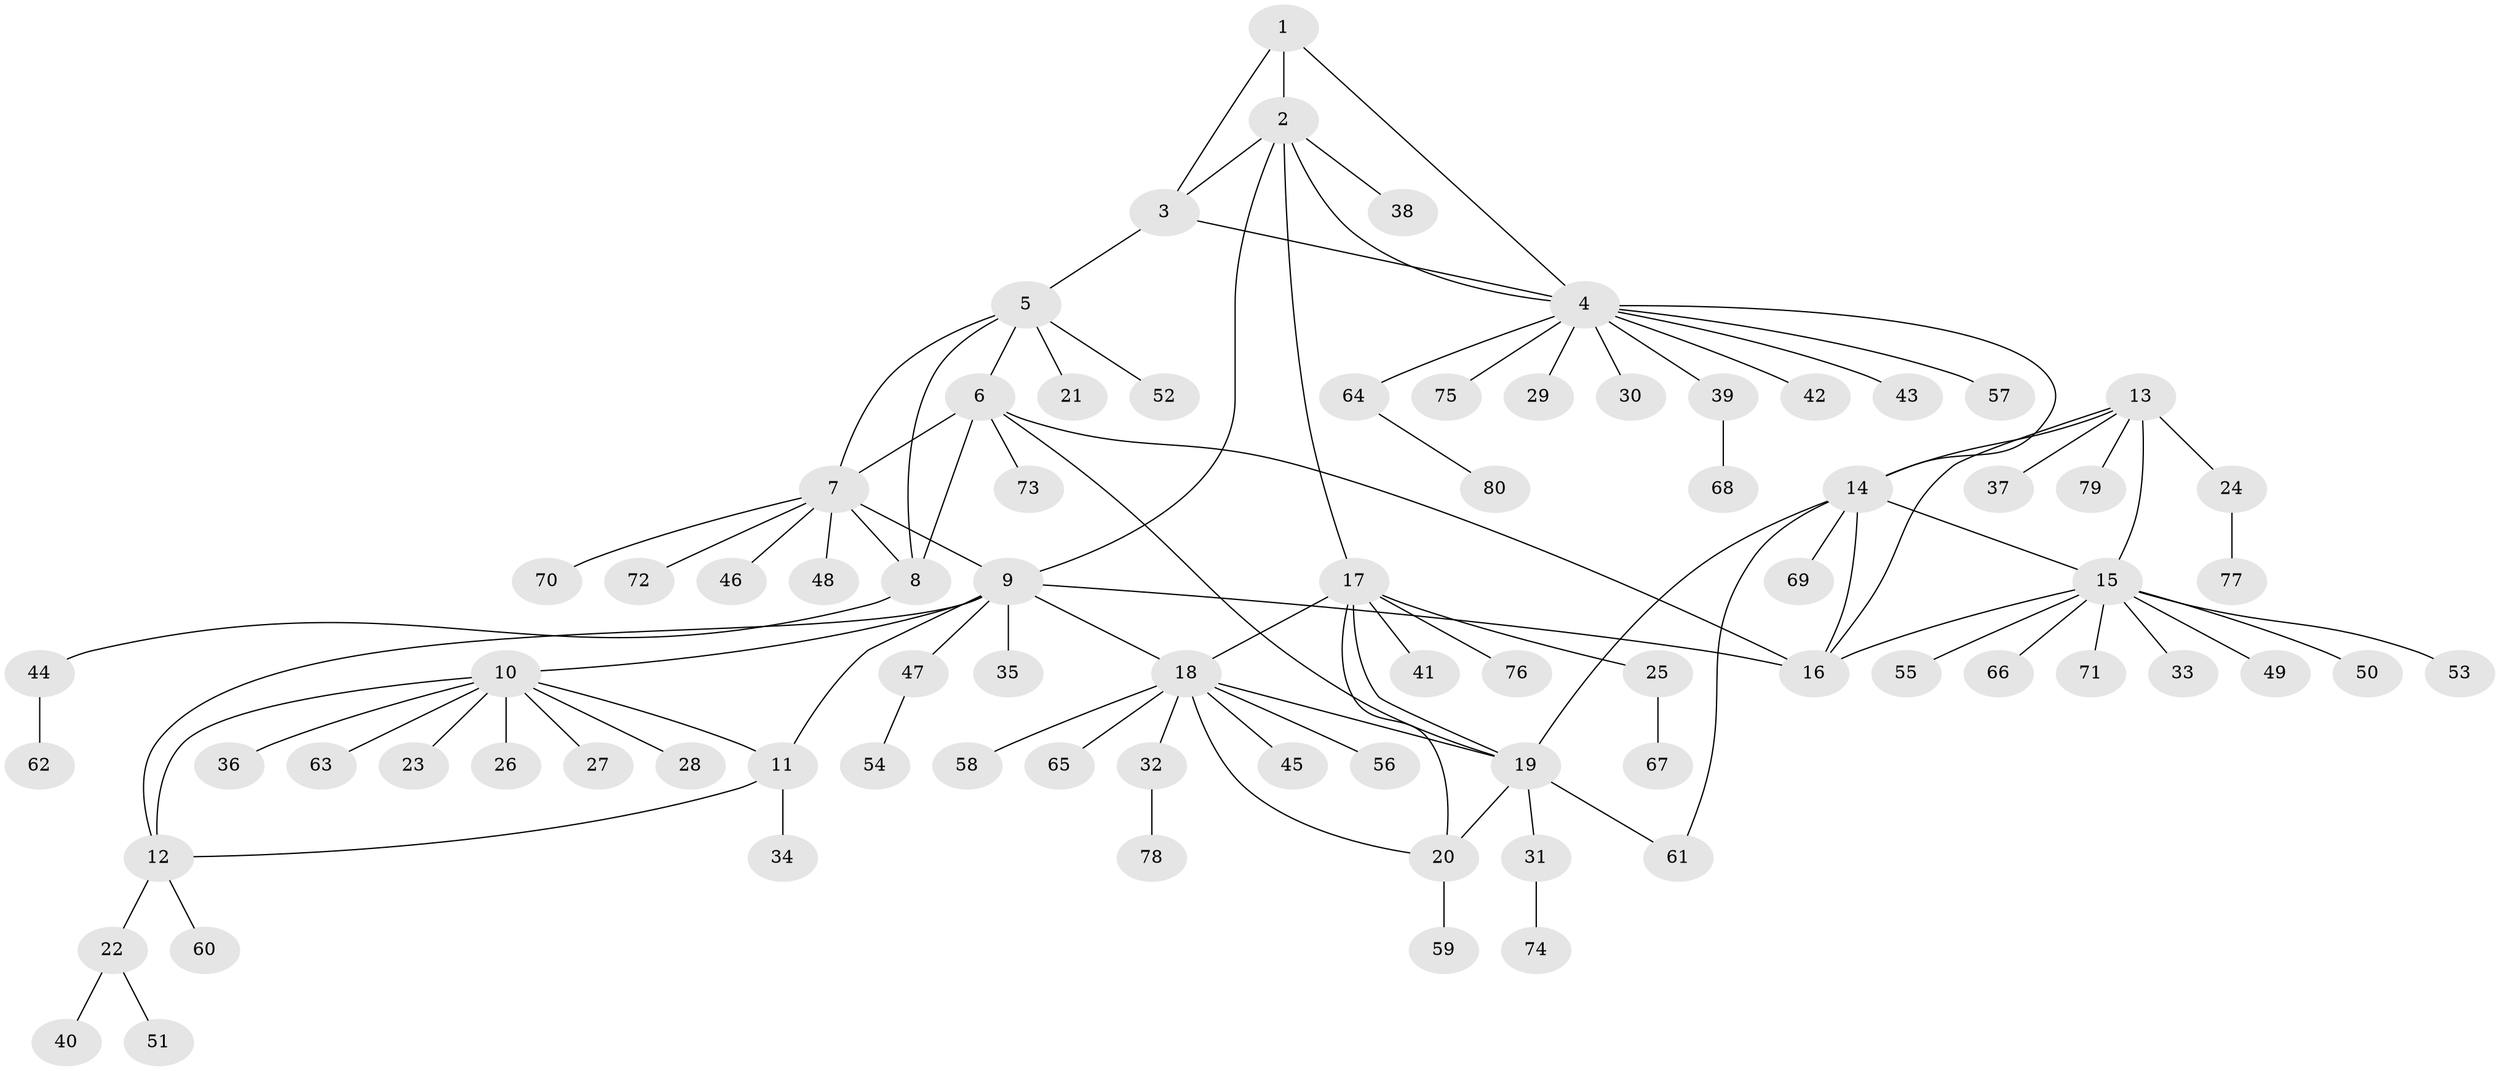 // Generated by graph-tools (version 1.1) at 2025/02/03/09/25 03:02:50]
// undirected, 80 vertices, 101 edges
graph export_dot {
graph [start="1"]
  node [color=gray90,style=filled];
  1;
  2;
  3;
  4;
  5;
  6;
  7;
  8;
  9;
  10;
  11;
  12;
  13;
  14;
  15;
  16;
  17;
  18;
  19;
  20;
  21;
  22;
  23;
  24;
  25;
  26;
  27;
  28;
  29;
  30;
  31;
  32;
  33;
  34;
  35;
  36;
  37;
  38;
  39;
  40;
  41;
  42;
  43;
  44;
  45;
  46;
  47;
  48;
  49;
  50;
  51;
  52;
  53;
  54;
  55;
  56;
  57;
  58;
  59;
  60;
  61;
  62;
  63;
  64;
  65;
  66;
  67;
  68;
  69;
  70;
  71;
  72;
  73;
  74;
  75;
  76;
  77;
  78;
  79;
  80;
  1 -- 2;
  1 -- 3;
  1 -- 4;
  2 -- 3;
  2 -- 4;
  2 -- 9;
  2 -- 17;
  2 -- 38;
  3 -- 4;
  3 -- 5;
  4 -- 14;
  4 -- 29;
  4 -- 30;
  4 -- 39;
  4 -- 42;
  4 -- 43;
  4 -- 57;
  4 -- 64;
  4 -- 75;
  5 -- 6;
  5 -- 7;
  5 -- 8;
  5 -- 21;
  5 -- 52;
  6 -- 7;
  6 -- 8;
  6 -- 16;
  6 -- 19;
  6 -- 73;
  7 -- 8;
  7 -- 9;
  7 -- 46;
  7 -- 48;
  7 -- 70;
  7 -- 72;
  8 -- 44;
  9 -- 10;
  9 -- 11;
  9 -- 12;
  9 -- 16;
  9 -- 18;
  9 -- 35;
  9 -- 47;
  10 -- 11;
  10 -- 12;
  10 -- 23;
  10 -- 26;
  10 -- 27;
  10 -- 28;
  10 -- 36;
  10 -- 63;
  11 -- 12;
  11 -- 34;
  12 -- 22;
  12 -- 60;
  13 -- 14;
  13 -- 15;
  13 -- 16;
  13 -- 24;
  13 -- 37;
  13 -- 79;
  14 -- 15;
  14 -- 16;
  14 -- 19;
  14 -- 61;
  14 -- 69;
  15 -- 16;
  15 -- 33;
  15 -- 49;
  15 -- 50;
  15 -- 53;
  15 -- 55;
  15 -- 66;
  15 -- 71;
  17 -- 18;
  17 -- 19;
  17 -- 20;
  17 -- 25;
  17 -- 41;
  17 -- 76;
  18 -- 19;
  18 -- 20;
  18 -- 32;
  18 -- 45;
  18 -- 56;
  18 -- 58;
  18 -- 65;
  19 -- 20;
  19 -- 31;
  19 -- 61;
  20 -- 59;
  22 -- 40;
  22 -- 51;
  24 -- 77;
  25 -- 67;
  31 -- 74;
  32 -- 78;
  39 -- 68;
  44 -- 62;
  47 -- 54;
  64 -- 80;
}
